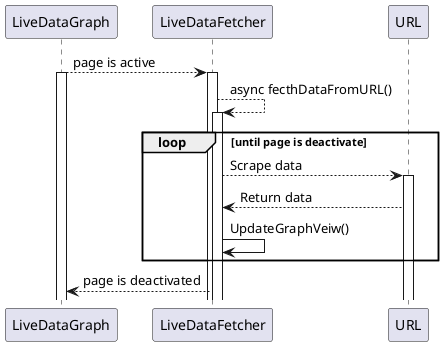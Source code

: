 @startuml HelloWorld

LiveDataGraph --> LiveDataFetcher : page is active
activate LiveDataGraph 
activate LiveDataFetcher
LiveDataFetcher --> LiveDataFetcher: async fecthDataFromURL()
    loop until page is deactivate
    activate LiveDataFetcher
    LiveDataFetcher --> URL : Scrape data
    activate URL
    LiveDataFetcher <-- URL : Return data
    LiveDataFetcher -> LiveDataFetcher: UpdateGraphVeiw()
    end
LiveDataGraph <-- LiveDataFetcher : page is deactivated
@endumlP